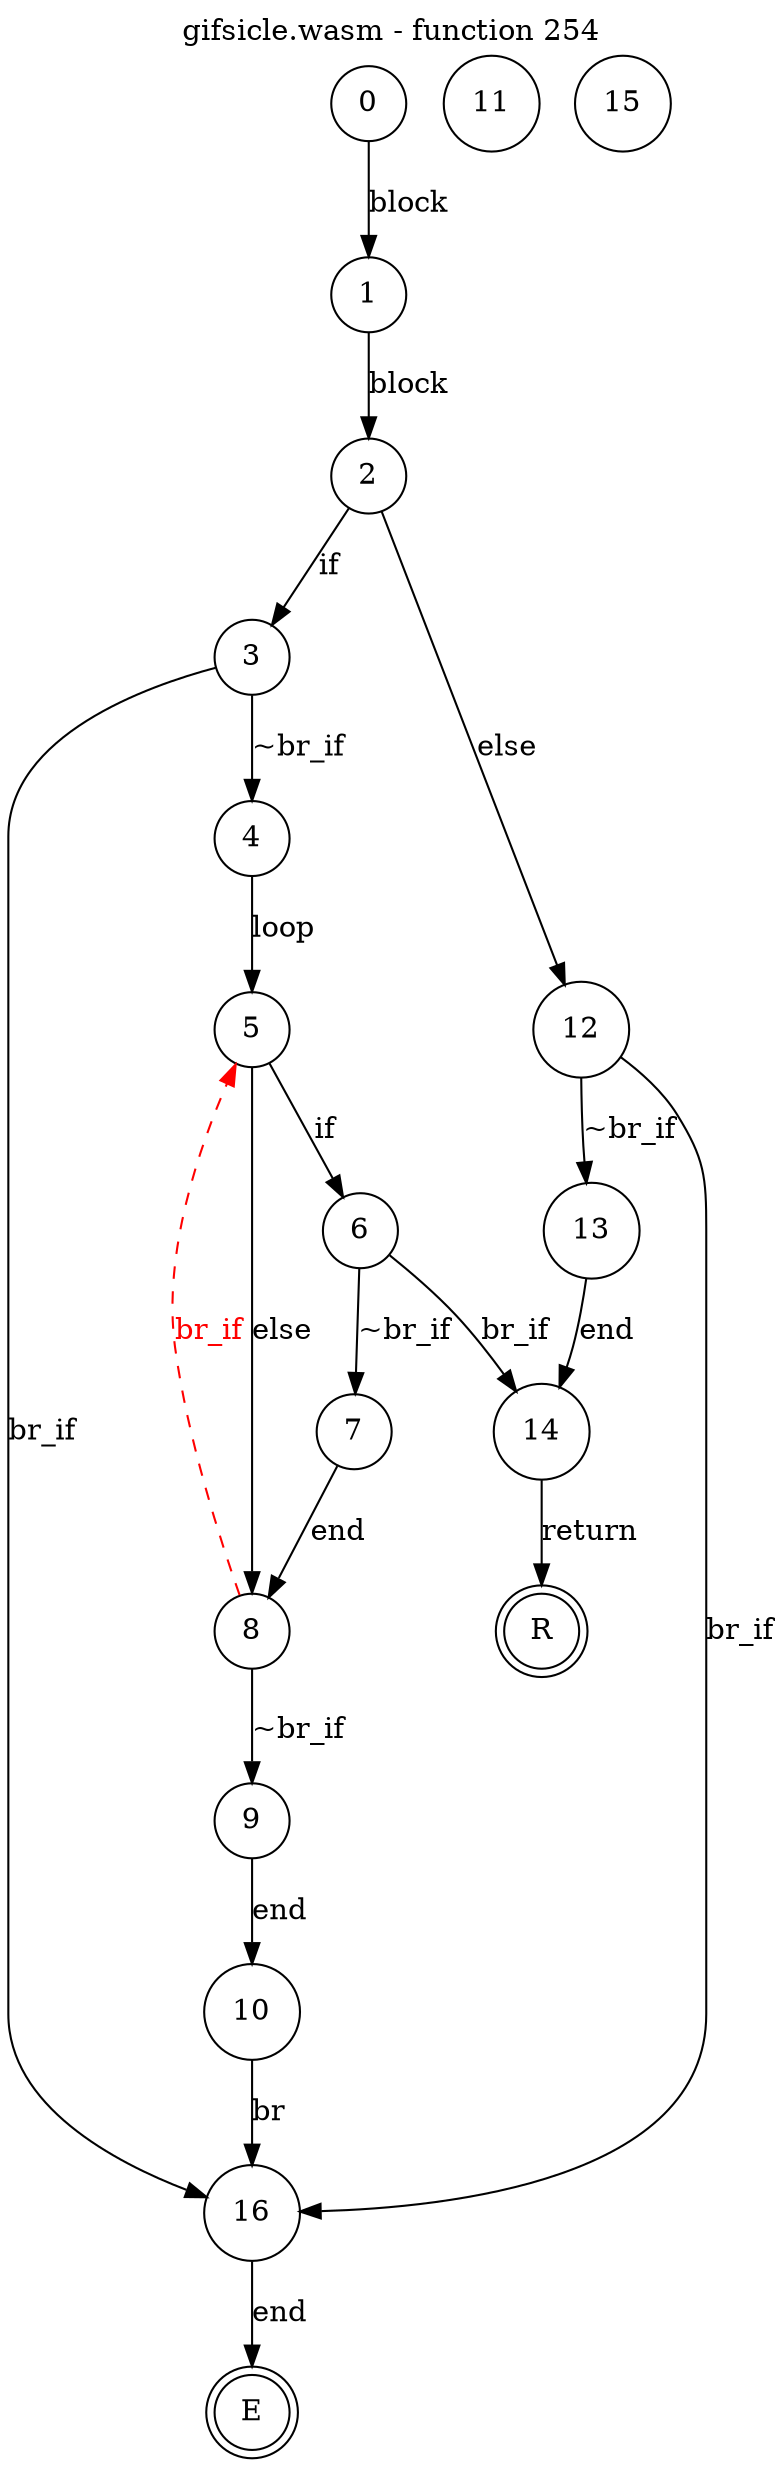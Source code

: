 digraph finite_state_machine {
    label = "gifsicle.wasm - function 254"
    labelloc =  t
    labelfontsize = 16
    labelfontcolor = black
    labelfontname = "Helvetica"
    node [shape = doublecircle]; E R ;
node [shape=circle, fontcolor=black, style="", label="0"]0
node [shape=circle, fontcolor=black, style="", label="1"]1
node [shape=circle, fontcolor=black, style="", label="2"]2
node [shape=circle, fontcolor=black, style="", label="3"]3
node [shape=circle, fontcolor=black, style="", label="4"]4
node [shape=circle, fontcolor=black, style="", label="5"]5
node [shape=circle, fontcolor=black, style="", label="6"]6
node [shape=circle, fontcolor=black, style="", label="7"]7
node [shape=circle, fontcolor=black, style="", label="8"]8
node [shape=circle, fontcolor=black, style="", label="9"]9
node [shape=circle, fontcolor=black, style="", label="10"]10
node [shape=circle, fontcolor=black, style="", label="11"]11
node [shape=circle, fontcolor=black, style="", label="12"]12
node [shape=circle, fontcolor=black, style="", label="13"]13
node [shape=circle, fontcolor=black, style="", label="14"]14
node [shape=circle, fontcolor=black, style="", label="15"]15
node [shape=circle, fontcolor=black, style="", label="16"]16
node [shape=circle, fontcolor=black, style="", label="E"]E
node [shape=circle, fontcolor=black, style="", label="R"]R
    0 -> 1[label="block"];
    1 -> 2[label="block"];
    2 -> 3[label="if"];
    2 -> 12[label="else"];
    3 -> 4[label="~br_if"];
    3 -> 16[label="br_if"];
    4 -> 5[label="loop"];
    5 -> 6[label="if"];
    5 -> 8[label="else"];
    6 -> 7[label="~br_if"];
    6 -> 14[label="br_if"];
    7 -> 8[label="end"];
    8 -> 9[label="~br_if"];
    8 -> 5[style="dashed" color="red" fontcolor="red" label="br_if"];
    9 -> 10[label="end"];
    10 -> 16[label="br"];
    12 -> 13[label="~br_if"];
    12 -> 16[label="br_if"];
    13 -> 14[label="end"];
    14 -> R[label="return"];
    16 -> E[label="end"];
}
